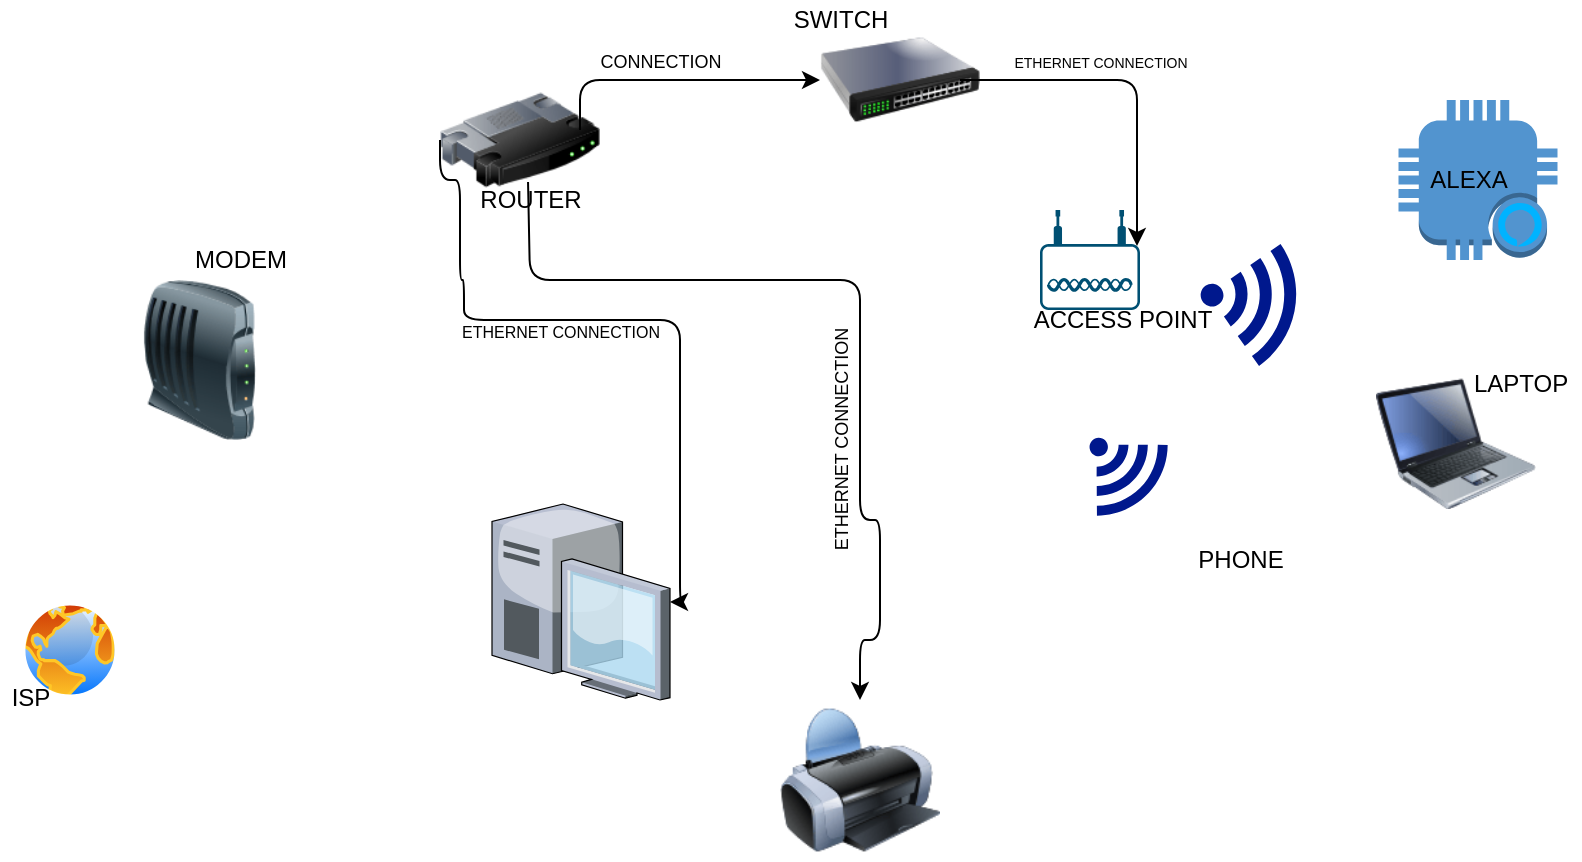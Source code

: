 <mxfile version="14.6.5" type="github">
  <diagram id="xlo8GDSGNubSKItLy62D" name="Page-1">
    <mxGraphModel dx="946" dy="540" grid="1" gridSize="10" guides="1" tooltips="1" connect="1" arrows="1" fold="1" page="1" pageScale="1" pageWidth="850" pageHeight="1100" math="0" shadow="0">
      <root>
        <mxCell id="0" />
        <mxCell id="1" parent="0" />
        <mxCell id="_9nAamdEMPKrEvPj0qOe-1" value="" style="aspect=fixed;perimeter=ellipsePerimeter;html=1;align=center;shadow=0;dashed=0;spacingTop=3;image;image=img/lib/active_directory/internet_globe.svg;" vertex="1" parent="1">
          <mxGeometry x="40" y="400" width="50" height="50" as="geometry" />
        </mxCell>
        <mxCell id="_9nAamdEMPKrEvPj0qOe-2" value="" style="image;html=1;image=img/lib/clip_art/networking/Modem_128x128.png" vertex="1" parent="1">
          <mxGeometry x="90" y="240" width="80" height="80" as="geometry" />
        </mxCell>
        <mxCell id="_9nAamdEMPKrEvPj0qOe-3" value="" style="image;html=1;image=img/lib/clip_art/networking/Router_128x128.png;rotation=0;labelBorderColor=none;" vertex="1" parent="1">
          <mxGeometry x="250" y="130" width="80" height="80" as="geometry" />
        </mxCell>
        <mxCell id="_9nAamdEMPKrEvPj0qOe-4" value="" style="image;html=1;image=img/lib/clip_art/networking/Switch_128x128.png" vertex="1" parent="1">
          <mxGeometry x="440" y="100" width="80" height="80" as="geometry" />
        </mxCell>
        <mxCell id="_9nAamdEMPKrEvPj0qOe-5" value="" style="image;html=1;image=img/lib/clip_art/computers/Laptop_128x128.png" vertex="1" parent="1">
          <mxGeometry x="718" y="281.9" width="80" height="80" as="geometry" />
        </mxCell>
        <mxCell id="_9nAamdEMPKrEvPj0qOe-6" value="" style="shape=image;html=1;verticalAlign=top;verticalLabelPosition=bottom;labelBackgroundColor=#ffffff;imageAspect=0;aspect=fixed;image=https://cdn0.iconfinder.com/data/icons/devices-42/512/android_phone-128.png" vertex="1" parent="1">
          <mxGeometry x="641" y="376" width="98" height="98" as="geometry" />
        </mxCell>
        <mxCell id="_9nAamdEMPKrEvPj0qOe-7" value="" style="image;html=1;image=img/lib/clip_art/computers/Printer_128x128.png" vertex="1" parent="1">
          <mxGeometry x="420" y="450" width="80" height="80" as="geometry" />
        </mxCell>
        <mxCell id="_9nAamdEMPKrEvPj0qOe-8" value="" style="verticalLabelPosition=bottom;aspect=fixed;html=1;verticalAlign=top;strokeColor=none;align=center;outlineConnect=0;shape=mxgraph.citrix.desktop;" vertex="1" parent="1">
          <mxGeometry x="276" y="352" width="89" height="98" as="geometry" />
        </mxCell>
        <mxCell id="_9nAamdEMPKrEvPj0qOe-9" value="" style="outlineConnect=0;dashed=0;verticalLabelPosition=bottom;verticalAlign=top;align=center;html=1;shape=mxgraph.aws3.alexa_enabled_device;fillColor=#5294CF;gradientColor=none;" vertex="1" parent="1">
          <mxGeometry x="729.25" y="150" width="79.5" height="80" as="geometry" />
        </mxCell>
        <mxCell id="_9nAamdEMPKrEvPj0qOe-10" value="ROUTER&lt;br&gt;" style="text;html=1;align=center;verticalAlign=middle;resizable=0;points=[];autosize=1;strokeColor=none;" vertex="1" parent="1">
          <mxGeometry x="260" y="190" width="70" height="20" as="geometry" />
        </mxCell>
        <mxCell id="_9nAamdEMPKrEvPj0qOe-11" value="SWITCH" style="text;html=1;align=center;verticalAlign=middle;resizable=0;points=[];autosize=1;strokeColor=none;" vertex="1" parent="1">
          <mxGeometry x="420" y="100" width="60" height="20" as="geometry" />
        </mxCell>
        <mxCell id="_9nAamdEMPKrEvPj0qOe-12" value="MODEM" style="text;html=1;align=center;verticalAlign=middle;resizable=0;points=[];autosize=1;strokeColor=none;" vertex="1" parent="1">
          <mxGeometry x="120" y="220" width="60" height="20" as="geometry" />
        </mxCell>
        <mxCell id="_9nAamdEMPKrEvPj0qOe-13" value="ISP" style="text;html=1;align=center;verticalAlign=middle;resizable=0;points=[];autosize=1;strokeColor=none;" vertex="1" parent="1">
          <mxGeometry x="30" y="439" width="30" height="20" as="geometry" />
        </mxCell>
        <mxCell id="_9nAamdEMPKrEvPj0qOe-14" value="LAPTOP" style="text;html=1;align=center;verticalAlign=middle;resizable=0;points=[];autosize=1;strokeColor=none;" vertex="1" parent="1">
          <mxGeometry x="760" y="281.9" width="60" height="20" as="geometry" />
        </mxCell>
        <mxCell id="_9nAamdEMPKrEvPj0qOe-15" value="ALEXA" style="text;html=1;align=center;verticalAlign=middle;resizable=0;points=[];autosize=1;strokeColor=none;" vertex="1" parent="1">
          <mxGeometry x="739" y="180" width="50" height="20" as="geometry" />
        </mxCell>
        <mxCell id="_9nAamdEMPKrEvPj0qOe-16" value="" style="points=[[0.03,0.36,0],[0.18,0,0],[0.5,0.34,0],[0.82,0,0],[0.97,0.36,0],[1,0.67,0],[0.975,0.975,0],[0.5,1,0],[0.025,0.975,0],[0,0.67,0]];verticalLabelPosition=bottom;html=1;verticalAlign=top;aspect=fixed;align=center;pointerEvents=1;shape=mxgraph.cisco19.wireless_access_point;fillColor=#005073;strokeColor=none;" vertex="1" parent="1">
          <mxGeometry x="550" y="205" width="50" height="50" as="geometry" />
        </mxCell>
        <mxCell id="_9nAamdEMPKrEvPj0qOe-19" value="ACCESS POINT" style="text;html=1;align=center;verticalAlign=middle;resizable=0;points=[];autosize=1;strokeColor=none;" vertex="1" parent="1">
          <mxGeometry x="541" y="250" width="100" height="20" as="geometry" />
        </mxCell>
        <mxCell id="_9nAamdEMPKrEvPj0qOe-21" value="" style="aspect=fixed;pointerEvents=1;shadow=0;dashed=0;html=1;strokeColor=none;labelPosition=center;verticalLabelPosition=bottom;verticalAlign=top;align=center;fillColor=#00188D;shape=mxgraph.mscae.enterprise.wireless_connection;rotation=10;" vertex="1" parent="1">
          <mxGeometry x="630" y="220" width="52" height="61.9" as="geometry" />
        </mxCell>
        <mxCell id="_9nAamdEMPKrEvPj0qOe-22" value="PHONE&lt;br&gt;" style="text;html=1;align=center;verticalAlign=middle;resizable=0;points=[];autosize=1;strokeColor=none;" vertex="1" parent="1">
          <mxGeometry x="620" y="370" width="60" height="20" as="geometry" />
        </mxCell>
        <mxCell id="_9nAamdEMPKrEvPj0qOe-23" value="" style="aspect=fixed;pointerEvents=1;shadow=0;dashed=0;html=1;strokeColor=none;labelPosition=center;verticalLabelPosition=bottom;verticalAlign=top;align=center;fillColor=#00188D;shape=mxgraph.mscae.enterprise.wireless_connection;rotation=45;" vertex="1" parent="1">
          <mxGeometry x="570" y="310" width="42" height="50" as="geometry" />
        </mxCell>
        <mxCell id="_9nAamdEMPKrEvPj0qOe-31" value="" style="edgeStyle=segmentEdgeStyle;endArrow=classic;html=1;exitX=0.486;exitY=0.05;exitDx=0;exitDy=0;exitPerimeter=0;" edge="1" parent="1" source="_9nAamdEMPKrEvPj0qOe-10" target="_9nAamdEMPKrEvPj0qOe-7">
          <mxGeometry width="50" height="50" relative="1" as="geometry">
            <mxPoint x="500" y="150" as="sourcePoint" />
            <mxPoint x="500" y="420" as="targetPoint" />
            <Array as="points">
              <mxPoint x="295" y="240" />
              <mxPoint x="460" y="240" />
              <mxPoint x="460" y="360" />
              <mxPoint x="470" y="360" />
              <mxPoint x="470" y="420" />
              <mxPoint x="460" y="420" />
            </Array>
          </mxGeometry>
        </mxCell>
        <mxCell id="_9nAamdEMPKrEvPj0qOe-33" value="" style="edgeStyle=segmentEdgeStyle;endArrow=classic;html=1;exitX=0;exitY=0.5;exitDx=0;exitDy=0;" edge="1" parent="1" source="_9nAamdEMPKrEvPj0qOe-3" target="_9nAamdEMPKrEvPj0qOe-8">
          <mxGeometry width="50" height="50" relative="1" as="geometry">
            <mxPoint x="220" y="190" as="sourcePoint" />
            <mxPoint x="530" y="100" as="targetPoint" />
            <Array as="points">
              <mxPoint x="250" y="190" />
              <mxPoint x="260" y="190" />
              <mxPoint x="260" y="240" />
              <mxPoint x="262" y="240" />
              <mxPoint x="262" y="260" />
              <mxPoint x="370" y="260" />
              <mxPoint x="370" y="401" />
            </Array>
          </mxGeometry>
        </mxCell>
        <mxCell id="_9nAamdEMPKrEvPj0qOe-35" value="" style="edgeStyle=segmentEdgeStyle;endArrow=classic;html=1;entryX=0.97;entryY=0.36;entryDx=0;entryDy=0;entryPerimeter=0;" edge="1" parent="1" target="_9nAamdEMPKrEvPj0qOe-16">
          <mxGeometry width="50" height="50" relative="1" as="geometry">
            <mxPoint x="510" y="140" as="sourcePoint" />
            <mxPoint x="560" y="90" as="targetPoint" />
          </mxGeometry>
        </mxCell>
        <mxCell id="_9nAamdEMPKrEvPj0qOe-36" value="&lt;font style=&quot;font-size: 8px&quot;&gt;ETHERNET CONNECTION&lt;/font&gt;" style="text;html=1;align=center;verticalAlign=middle;resizable=0;points=[];autosize=1;strokeColor=none;" vertex="1" parent="1">
          <mxGeometry x="255" y="255" width="110" height="20" as="geometry" />
        </mxCell>
        <mxCell id="_9nAamdEMPKrEvPj0qOe-37" value="&lt;font style=&quot;font-size: 9px&quot;&gt;ETHERNET CONNECTION&lt;/font&gt;" style="text;html=1;align=center;verticalAlign=middle;resizable=0;points=[];autosize=1;strokeColor=none;rotation=-90;" vertex="1" parent="1">
          <mxGeometry x="385" y="310" width="130" height="20" as="geometry" />
        </mxCell>
        <mxCell id="_9nAamdEMPKrEvPj0qOe-38" value="&lt;font style=&quot;font-size: 7px&quot;&gt;ETHERNET CONNECTION&lt;/font&gt;" style="text;html=1;align=center;verticalAlign=middle;resizable=0;points=[];autosize=1;strokeColor=none;" vertex="1" parent="1">
          <mxGeometry x="530" y="120" width="100" height="20" as="geometry" />
        </mxCell>
        <mxCell id="_9nAamdEMPKrEvPj0qOe-39" value="" style="edgeStyle=segmentEdgeStyle;endArrow=classic;html=1;" edge="1" parent="1" target="_9nAamdEMPKrEvPj0qOe-4">
          <mxGeometry width="50" height="50" relative="1" as="geometry">
            <mxPoint x="320" y="165" as="sourcePoint" />
            <mxPoint x="370" y="115" as="targetPoint" />
            <Array as="points">
              <mxPoint x="450" y="140" />
              <mxPoint x="450" y="140" />
            </Array>
          </mxGeometry>
        </mxCell>
        <mxCell id="_9nAamdEMPKrEvPj0qOe-40" value="&lt;font style=&quot;font-size: 9px&quot;&gt;CONNECTION&lt;/font&gt;&lt;br&gt;" style="text;html=1;align=center;verticalAlign=middle;resizable=0;points=[];autosize=1;strokeColor=none;" vertex="1" parent="1">
          <mxGeometry x="320" y="120" width="80" height="20" as="geometry" />
        </mxCell>
      </root>
    </mxGraphModel>
  </diagram>
</mxfile>
